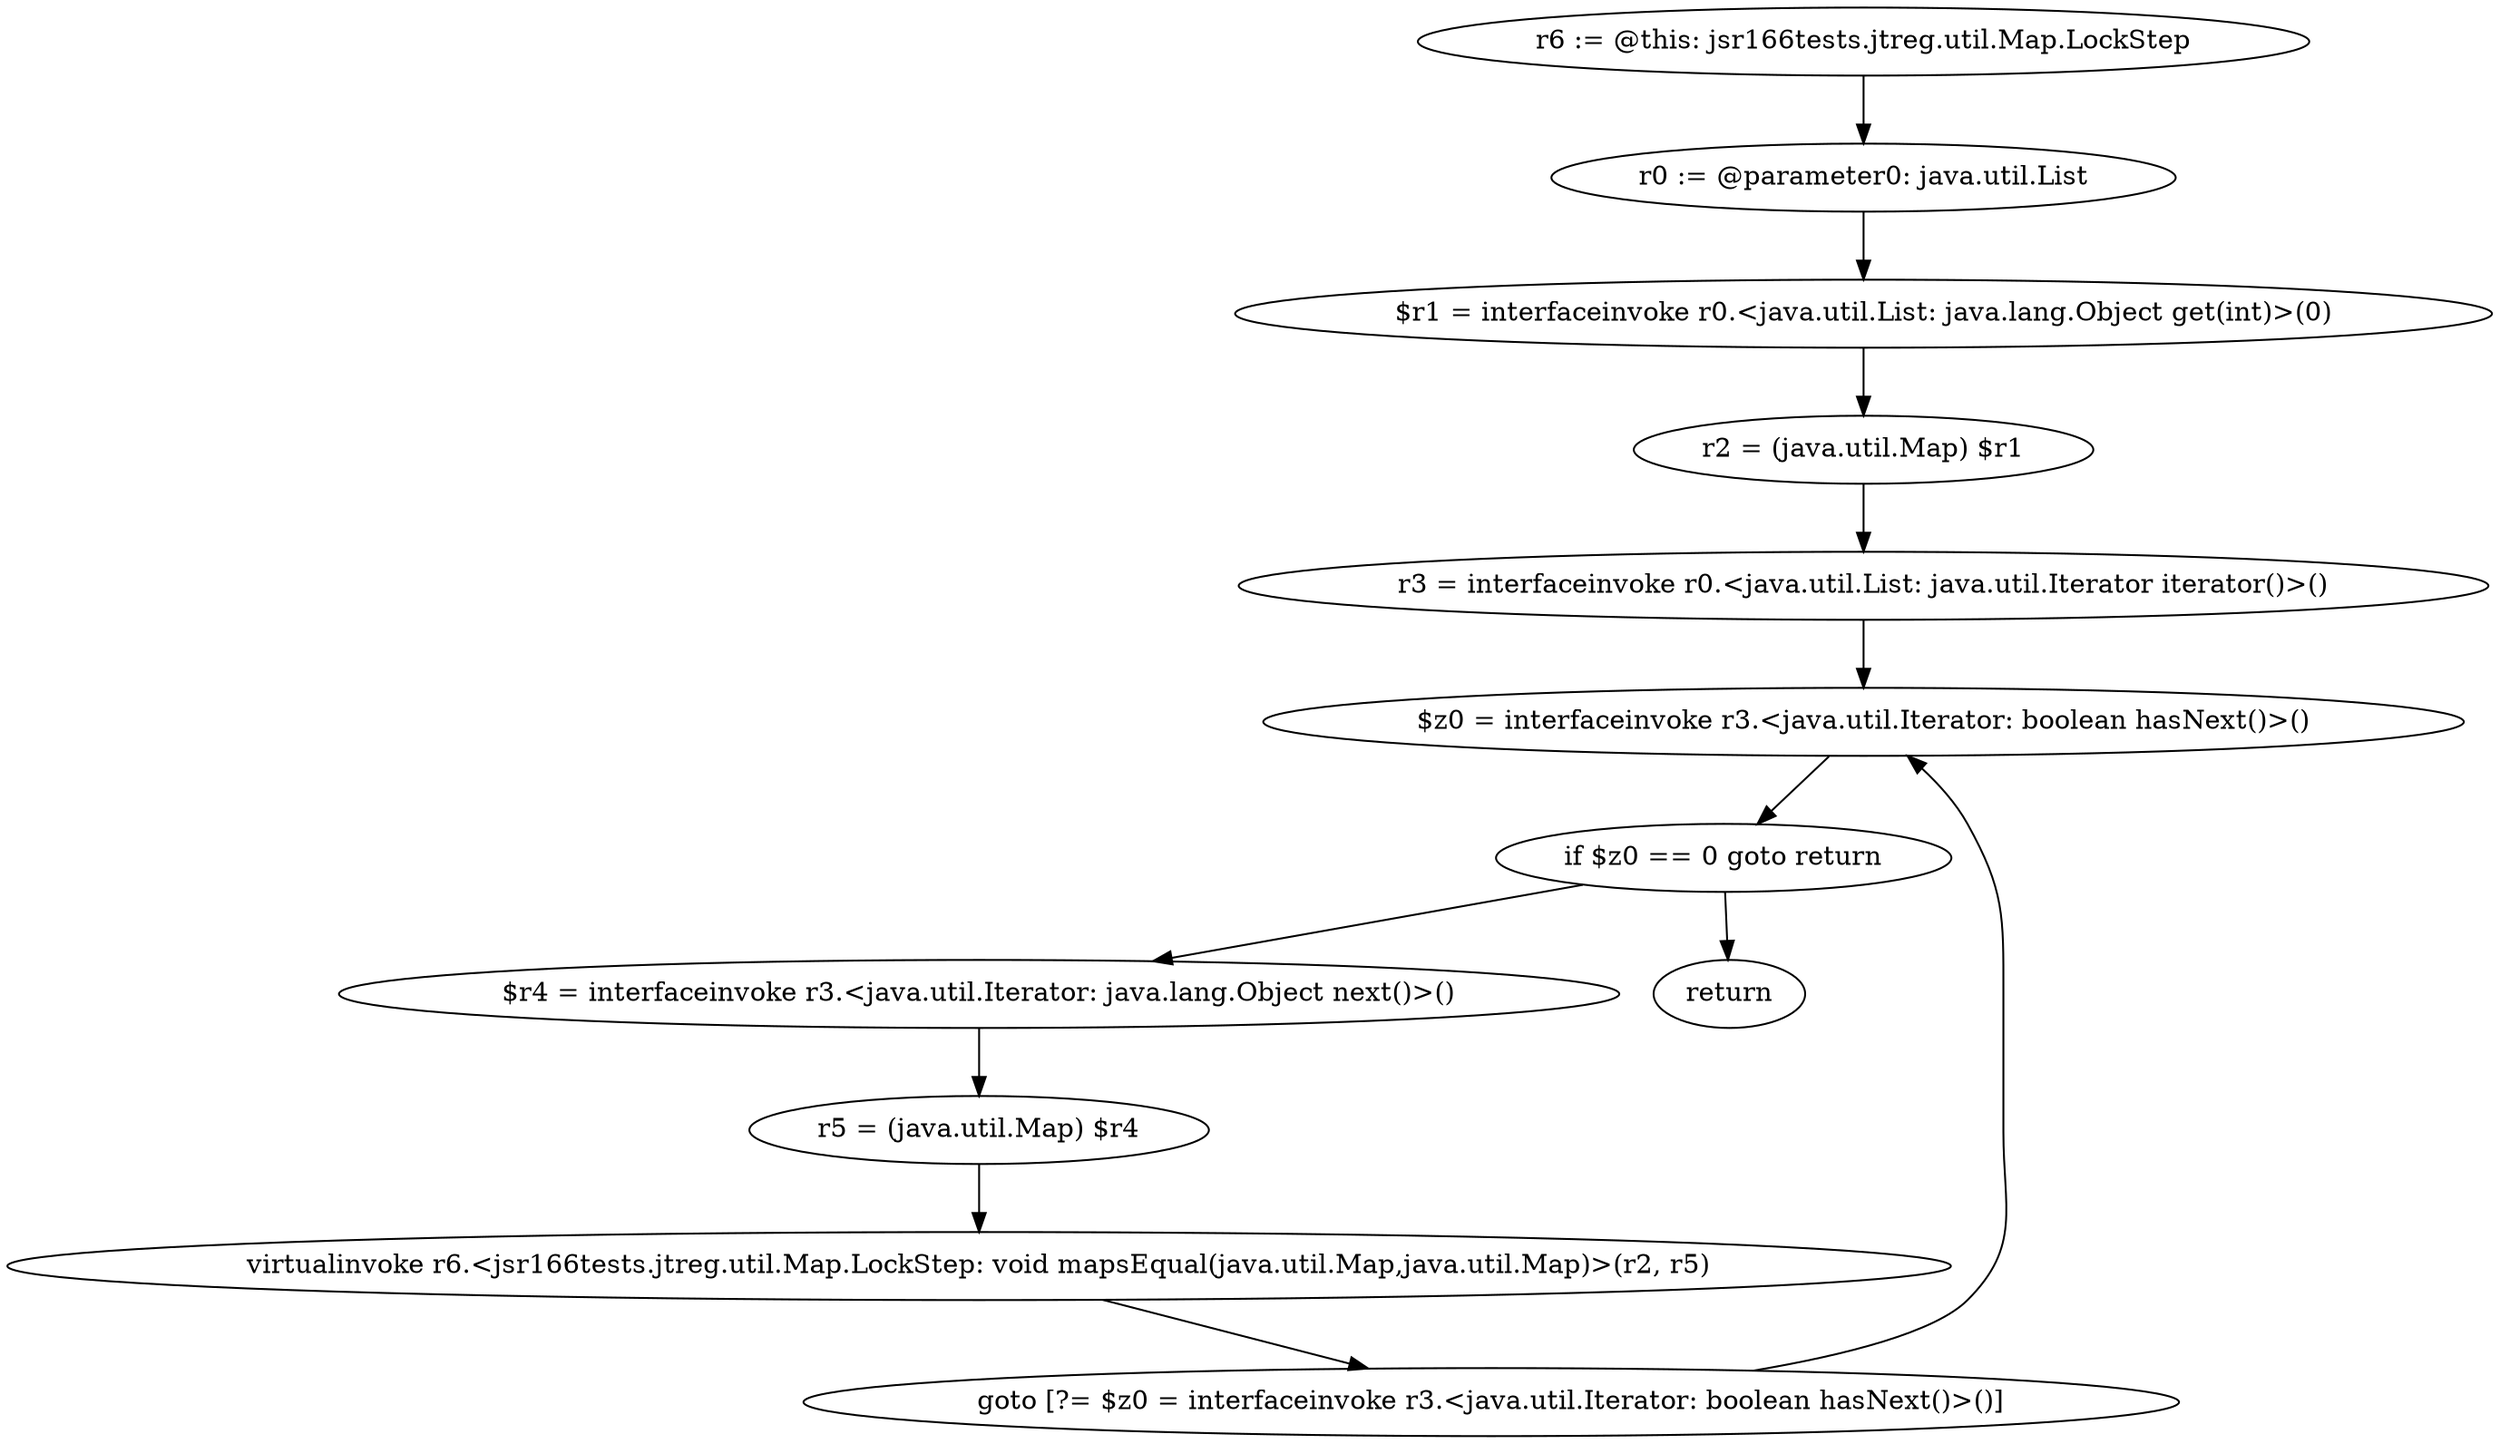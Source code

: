 digraph "unitGraph" {
    "r6 := @this: jsr166tests.jtreg.util.Map.LockStep"
    "r0 := @parameter0: java.util.List"
    "$r1 = interfaceinvoke r0.<java.util.List: java.lang.Object get(int)>(0)"
    "r2 = (java.util.Map) $r1"
    "r3 = interfaceinvoke r0.<java.util.List: java.util.Iterator iterator()>()"
    "$z0 = interfaceinvoke r3.<java.util.Iterator: boolean hasNext()>()"
    "if $z0 == 0 goto return"
    "$r4 = interfaceinvoke r3.<java.util.Iterator: java.lang.Object next()>()"
    "r5 = (java.util.Map) $r4"
    "virtualinvoke r6.<jsr166tests.jtreg.util.Map.LockStep: void mapsEqual(java.util.Map,java.util.Map)>(r2, r5)"
    "goto [?= $z0 = interfaceinvoke r3.<java.util.Iterator: boolean hasNext()>()]"
    "return"
    "r6 := @this: jsr166tests.jtreg.util.Map.LockStep"->"r0 := @parameter0: java.util.List";
    "r0 := @parameter0: java.util.List"->"$r1 = interfaceinvoke r0.<java.util.List: java.lang.Object get(int)>(0)";
    "$r1 = interfaceinvoke r0.<java.util.List: java.lang.Object get(int)>(0)"->"r2 = (java.util.Map) $r1";
    "r2 = (java.util.Map) $r1"->"r3 = interfaceinvoke r0.<java.util.List: java.util.Iterator iterator()>()";
    "r3 = interfaceinvoke r0.<java.util.List: java.util.Iterator iterator()>()"->"$z0 = interfaceinvoke r3.<java.util.Iterator: boolean hasNext()>()";
    "$z0 = interfaceinvoke r3.<java.util.Iterator: boolean hasNext()>()"->"if $z0 == 0 goto return";
    "if $z0 == 0 goto return"->"$r4 = interfaceinvoke r3.<java.util.Iterator: java.lang.Object next()>()";
    "if $z0 == 0 goto return"->"return";
    "$r4 = interfaceinvoke r3.<java.util.Iterator: java.lang.Object next()>()"->"r5 = (java.util.Map) $r4";
    "r5 = (java.util.Map) $r4"->"virtualinvoke r6.<jsr166tests.jtreg.util.Map.LockStep: void mapsEqual(java.util.Map,java.util.Map)>(r2, r5)";
    "virtualinvoke r6.<jsr166tests.jtreg.util.Map.LockStep: void mapsEqual(java.util.Map,java.util.Map)>(r2, r5)"->"goto [?= $z0 = interfaceinvoke r3.<java.util.Iterator: boolean hasNext()>()]";
    "goto [?= $z0 = interfaceinvoke r3.<java.util.Iterator: boolean hasNext()>()]"->"$z0 = interfaceinvoke r3.<java.util.Iterator: boolean hasNext()>()";
}
